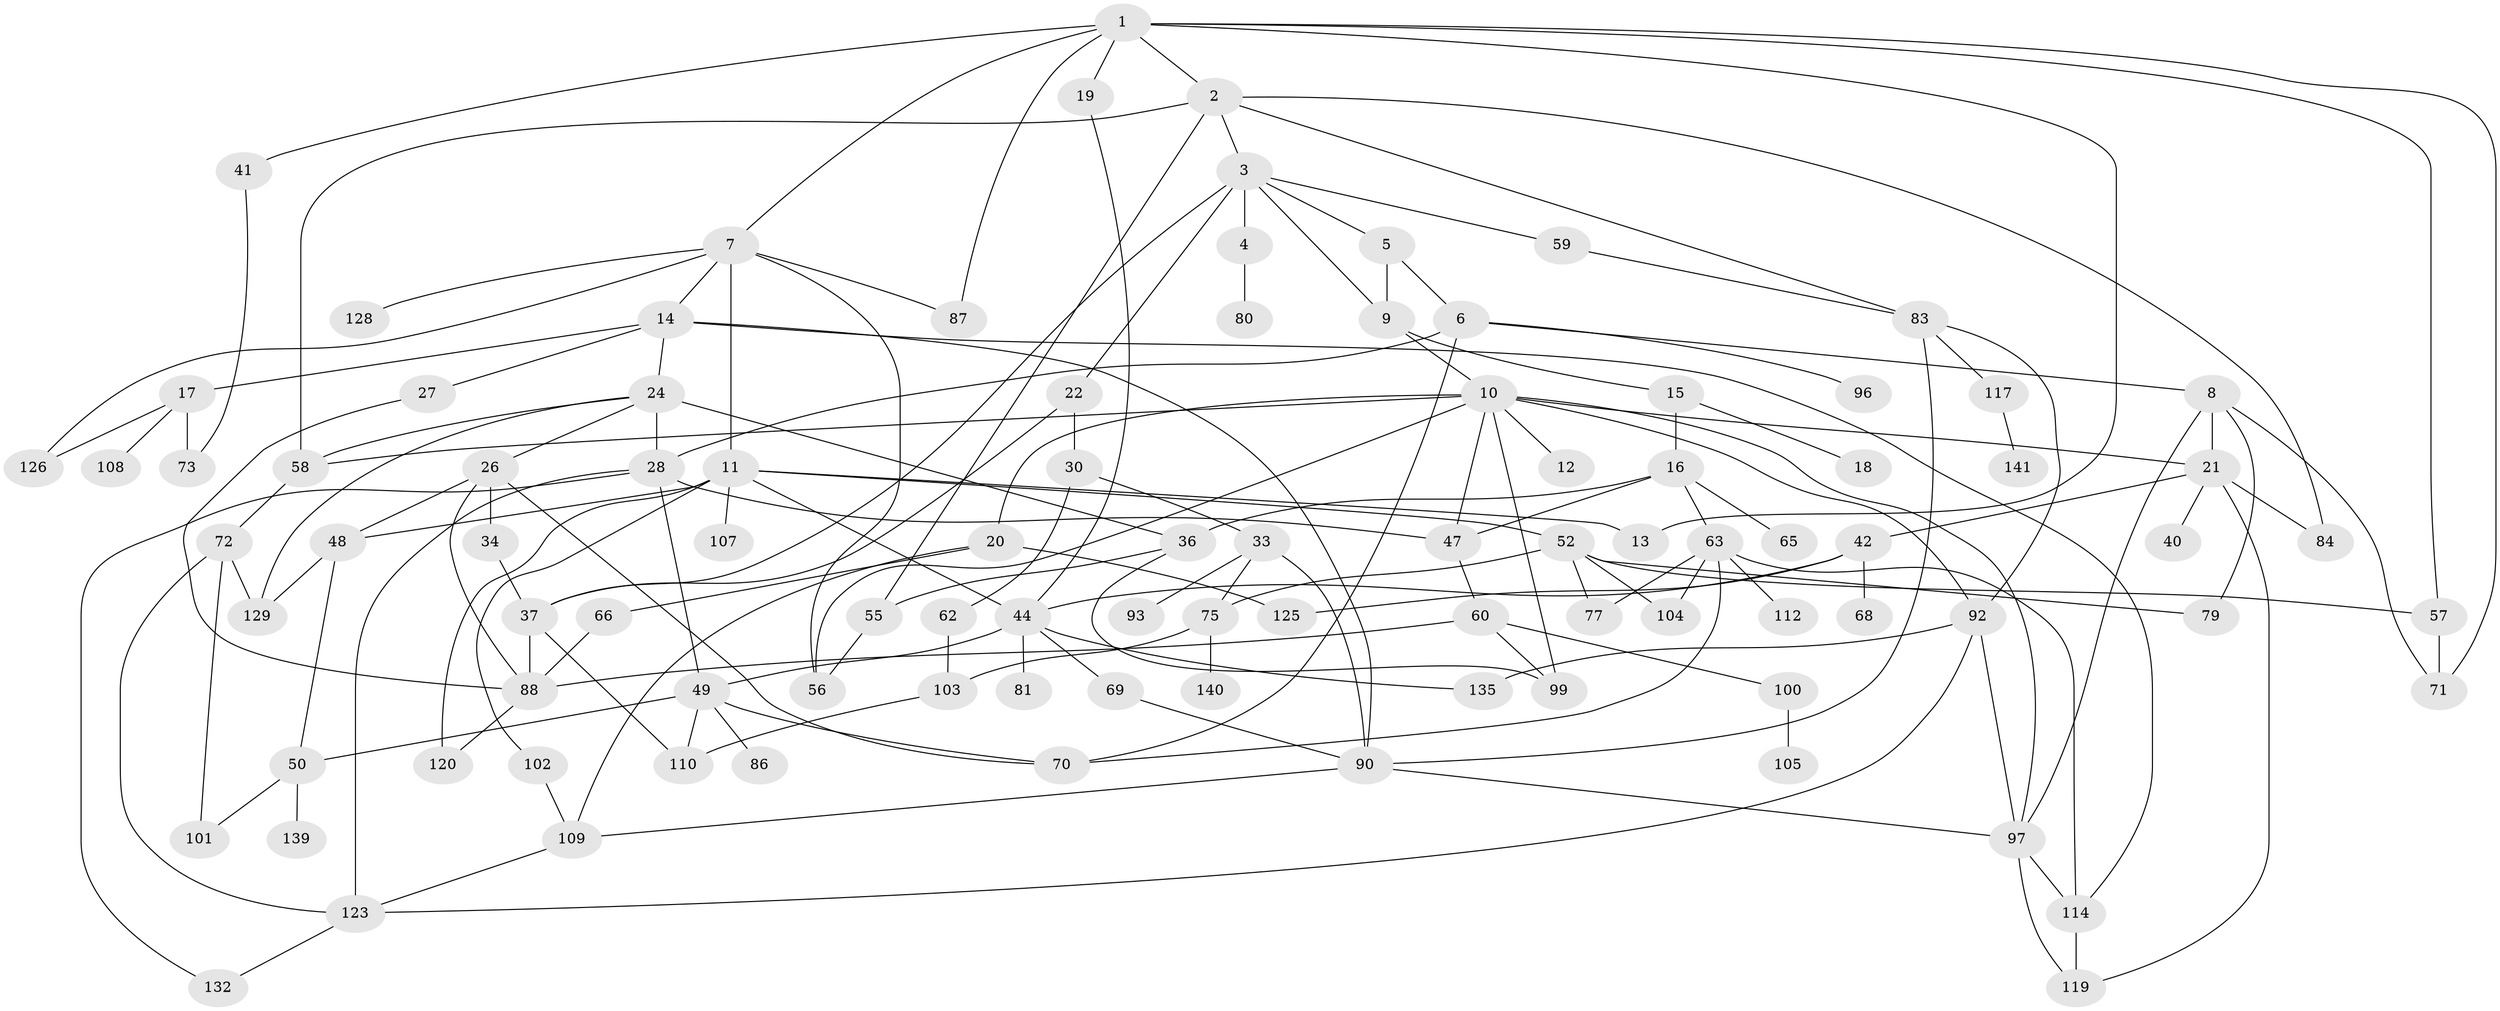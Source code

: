 // Generated by graph-tools (version 1.1) at 2025/51/02/27/25 19:51:38]
// undirected, 97 vertices, 162 edges
graph export_dot {
graph [start="1"]
  node [color=gray90,style=filled];
  1 [super="+45"];
  2 [super="+46"];
  3 [super="+43"];
  4;
  5 [super="+31"];
  6 [super="+122"];
  7 [super="+32"];
  8 [super="+115"];
  9 [super="+138"];
  10 [super="+39"];
  11 [super="+23"];
  12;
  13;
  14 [super="+25"];
  15 [super="+29"];
  16;
  17 [super="+51"];
  18;
  19;
  20 [super="+35"];
  21 [super="+38"];
  22;
  24 [super="+121"];
  26 [super="+94"];
  27;
  28 [super="+78"];
  30;
  33 [super="+127"];
  34;
  36 [super="+118"];
  37 [super="+53"];
  40;
  41;
  42;
  44 [super="+64"];
  47 [super="+89"];
  48 [super="+91"];
  49 [super="+54"];
  50 [super="+85"];
  52 [super="+61"];
  55 [super="+67"];
  56 [super="+82"];
  57;
  58 [super="+95"];
  59;
  60 [super="+76"];
  62;
  63 [super="+74"];
  65;
  66;
  68;
  69;
  70 [super="+137"];
  71;
  72 [super="+133"];
  73;
  75;
  77 [super="+142"];
  79 [super="+111"];
  80;
  81;
  83 [super="+136"];
  84;
  86;
  87;
  88 [super="+131"];
  90 [super="+98"];
  92 [super="+124"];
  93;
  96 [super="+106"];
  97 [super="+113"];
  99;
  100;
  101;
  102;
  103 [super="+116"];
  104;
  105;
  107;
  108;
  109;
  110;
  112;
  114 [super="+134"];
  117 [super="+143"];
  119;
  120;
  123;
  125;
  126;
  128;
  129 [super="+130"];
  132;
  135;
  139;
  140;
  141;
  1 -- 2;
  1 -- 7;
  1 -- 13;
  1 -- 19;
  1 -- 41;
  1 -- 87;
  1 -- 71;
  1 -- 57;
  2 -- 3;
  2 -- 55;
  2 -- 58;
  2 -- 83;
  2 -- 84;
  3 -- 4;
  3 -- 5;
  3 -- 9;
  3 -- 22;
  3 -- 59;
  3 -- 37;
  4 -- 80;
  5 -- 6;
  5 -- 9;
  6 -- 8;
  6 -- 96;
  6 -- 70;
  6 -- 28;
  7 -- 11;
  7 -- 14;
  7 -- 126;
  7 -- 56;
  7 -- 128;
  7 -- 87;
  8 -- 79;
  8 -- 71;
  8 -- 97;
  8 -- 21;
  9 -- 10;
  9 -- 15;
  10 -- 12;
  10 -- 20;
  10 -- 21;
  10 -- 97;
  10 -- 99;
  10 -- 58;
  10 -- 56;
  10 -- 47;
  10 -- 92;
  11 -- 52;
  11 -- 48;
  11 -- 13;
  11 -- 102;
  11 -- 120;
  11 -- 107;
  11 -- 44;
  14 -- 17;
  14 -- 24;
  14 -- 27;
  14 -- 114;
  14 -- 90;
  15 -- 16;
  15 -- 18;
  16 -- 36;
  16 -- 63;
  16 -- 65;
  16 -- 47;
  17 -- 126;
  17 -- 73;
  17 -- 108;
  19 -- 44;
  20 -- 66;
  20 -- 109;
  20 -- 125;
  21 -- 42;
  21 -- 119;
  21 -- 40;
  21 -- 84;
  22 -- 30;
  22 -- 37;
  24 -- 26;
  24 -- 28;
  24 -- 129;
  24 -- 36 [weight=2];
  24 -- 58;
  26 -- 34;
  26 -- 48;
  26 -- 70;
  26 -- 88;
  27 -- 88;
  28 -- 132;
  28 -- 49;
  28 -- 123;
  28 -- 47;
  30 -- 33;
  30 -- 62;
  33 -- 93;
  33 -- 75;
  33 -- 90;
  34 -- 37;
  36 -- 99;
  36 -- 55;
  37 -- 88;
  37 -- 110;
  41 -- 73;
  42 -- 68;
  42 -- 125;
  42 -- 44;
  44 -- 49;
  44 -- 81;
  44 -- 69;
  44 -- 135;
  47 -- 60;
  48 -- 50;
  48 -- 129;
  49 -- 50;
  49 -- 110;
  49 -- 70;
  49 -- 86;
  50 -- 101;
  50 -- 139;
  52 -- 57;
  52 -- 79;
  52 -- 104;
  52 -- 75;
  52 -- 77;
  55 -- 56;
  57 -- 71;
  58 -- 72;
  59 -- 83;
  60 -- 88;
  60 -- 100;
  60 -- 99;
  62 -- 103;
  63 -- 70;
  63 -- 104;
  63 -- 112;
  63 -- 77;
  63 -- 114;
  66 -- 88;
  69 -- 90;
  72 -- 123;
  72 -- 101;
  72 -- 129;
  75 -- 140;
  75 -- 103;
  83 -- 92;
  83 -- 117;
  83 -- 90;
  88 -- 120;
  90 -- 109;
  90 -- 97;
  92 -- 123;
  92 -- 97;
  92 -- 135;
  97 -- 119;
  97 -- 114;
  100 -- 105;
  102 -- 109;
  103 -- 110;
  109 -- 123;
  114 -- 119;
  117 -- 141;
  123 -- 132;
}
